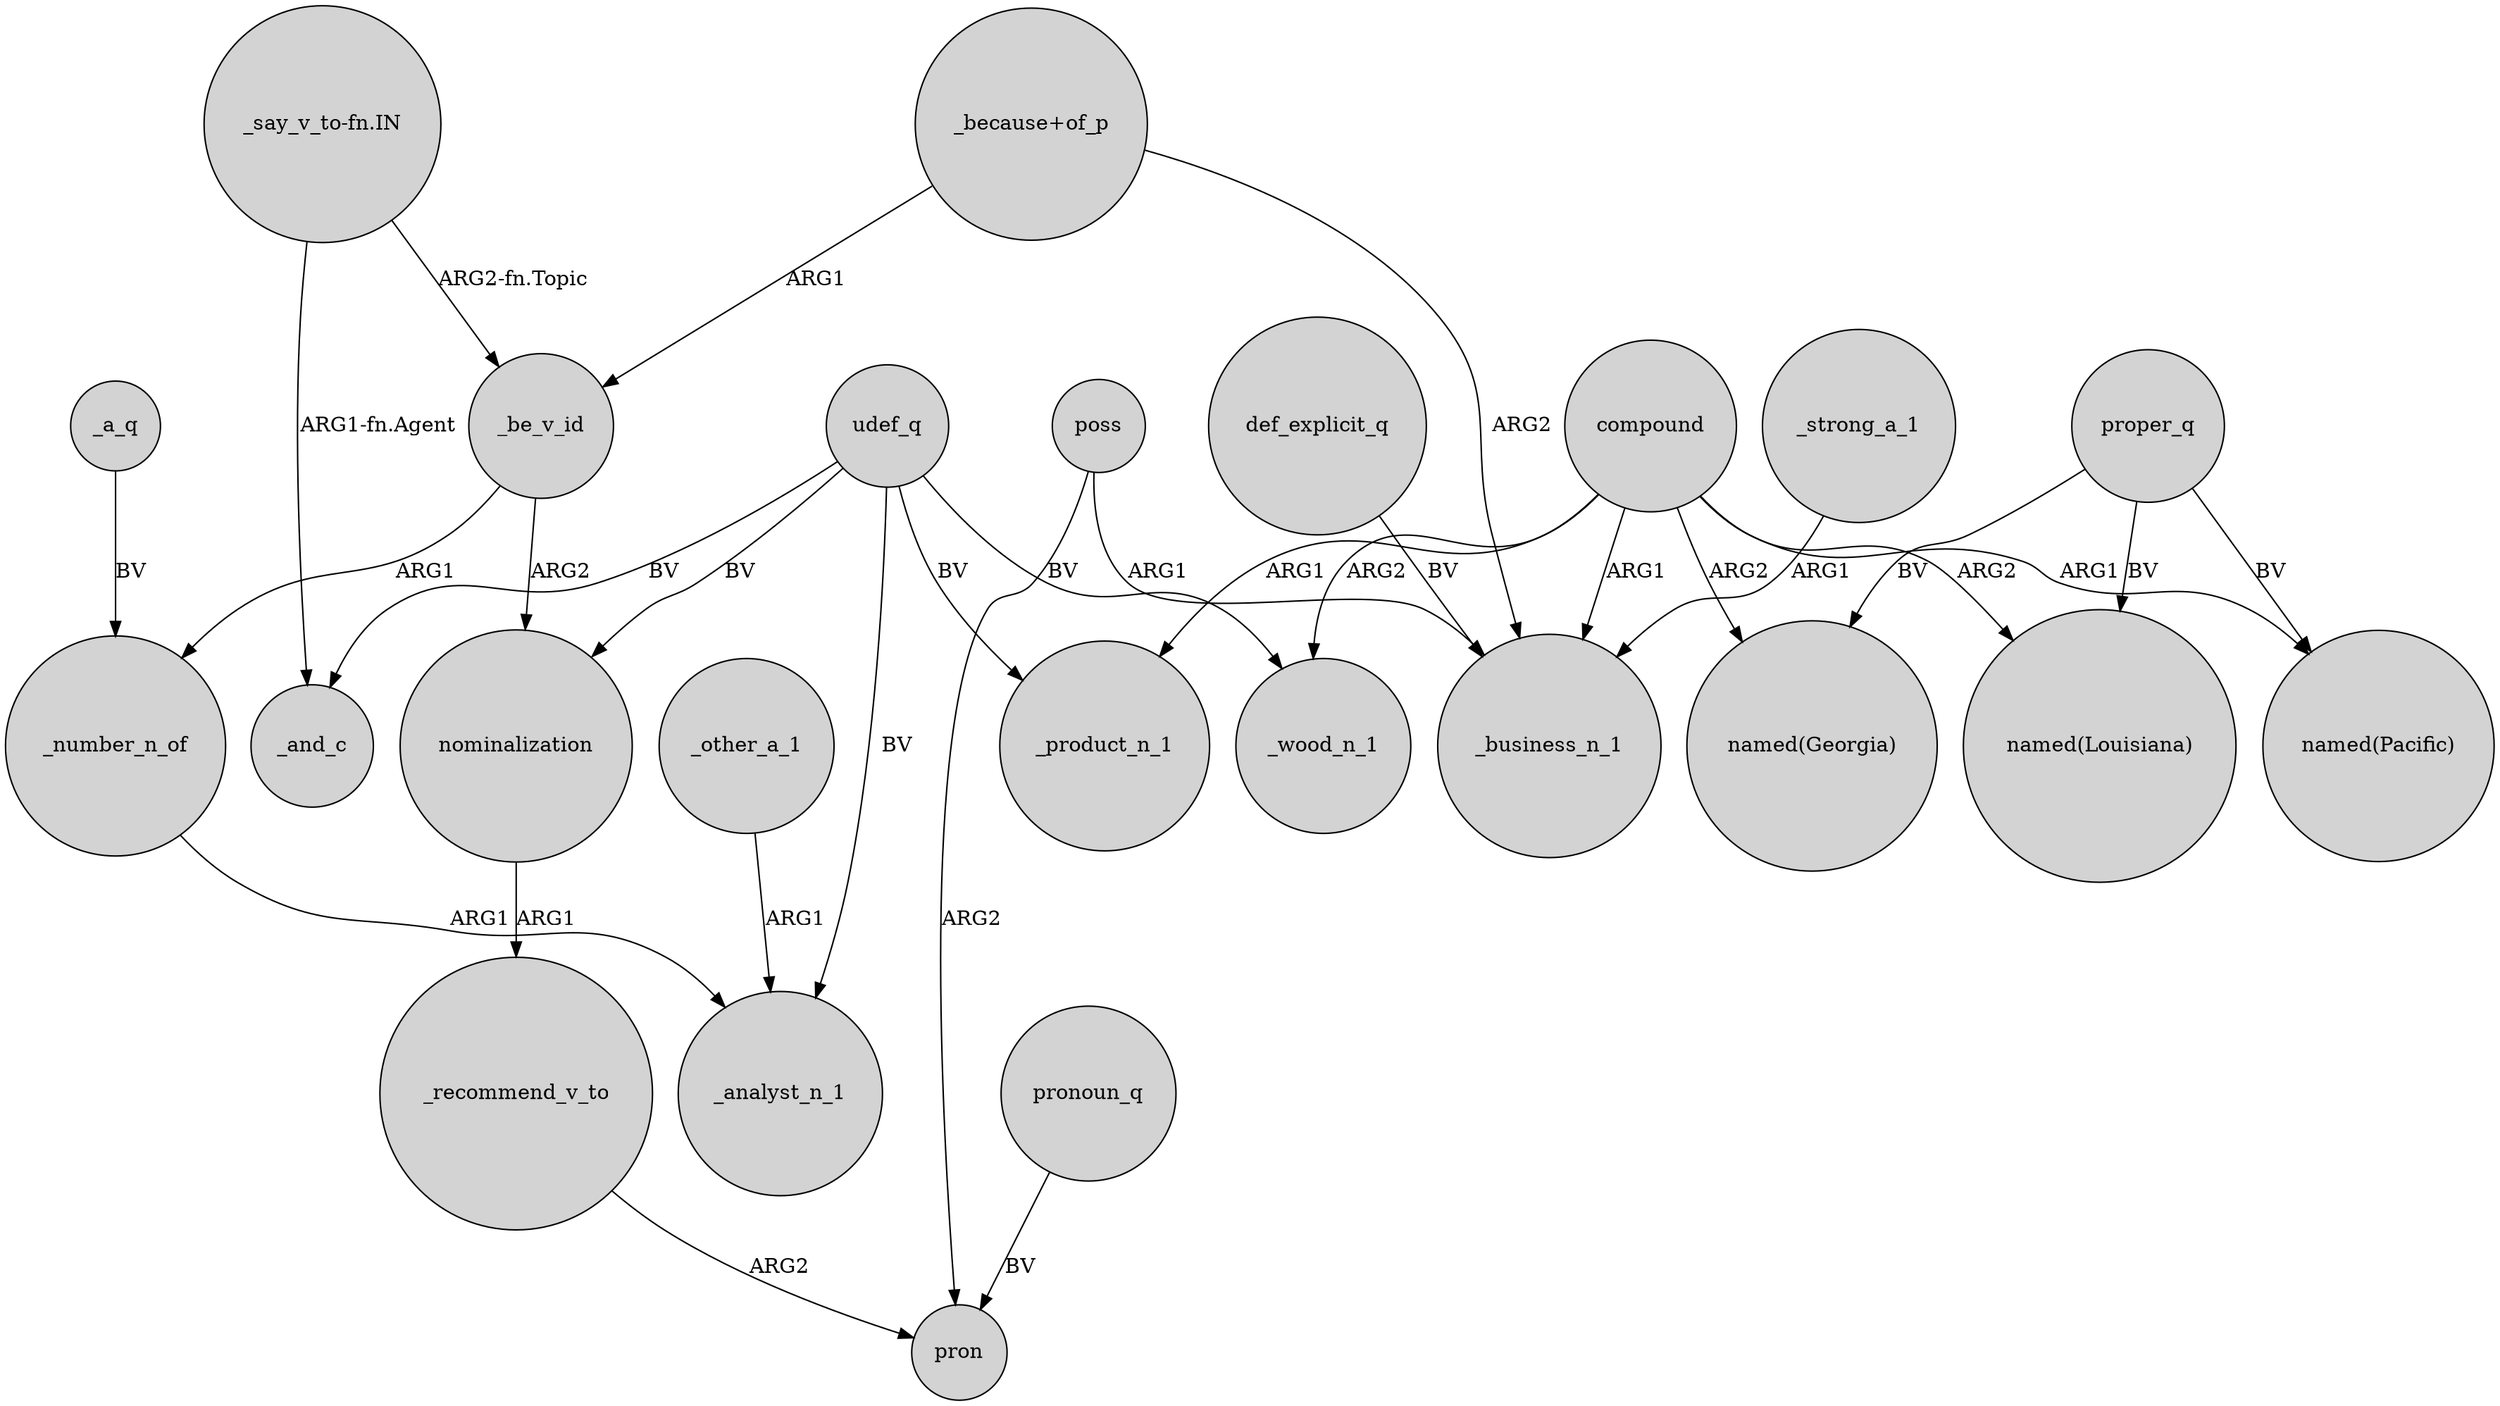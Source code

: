 digraph {
	node [shape=circle style=filled]
	compound -> _product_n_1 [label=ARG1]
	_a_q -> _number_n_of [label=BV]
	"_say_v_to-fn.IN" -> _and_c [label="ARG1-fn.Agent"]
	poss -> pron [label=ARG2]
	"_because+of_p" -> _business_n_1 [label=ARG2]
	udef_q -> _wood_n_1 [label=BV]
	poss -> _business_n_1 [label=ARG1]
	nominalization -> _recommend_v_to [label=ARG1]
	compound -> "named(Georgia)" [label=ARG2]
	"_because+of_p" -> _be_v_id [label=ARG1]
	"_say_v_to-fn.IN" -> _be_v_id [label="ARG2-fn.Topic"]
	_strong_a_1 -> _business_n_1 [label=ARG1]
	_be_v_id -> _number_n_of [label=ARG1]
	pronoun_q -> pron [label=BV]
	proper_q -> "named(Louisiana)" [label=BV]
	compound -> _business_n_1 [label=ARG1]
	compound -> "named(Louisiana)" [label=ARG2]
	_be_v_id -> nominalization [label=ARG2]
	_other_a_1 -> _analyst_n_1 [label=ARG1]
	udef_q -> nominalization [label=BV]
	udef_q -> _product_n_1 [label=BV]
	proper_q -> "named(Georgia)" [label=BV]
	compound -> _wood_n_1 [label=ARG2]
	proper_q -> "named(Pacific)" [label=BV]
	_recommend_v_to -> pron [label=ARG2]
	_number_n_of -> _analyst_n_1 [label=ARG1]
	udef_q -> _and_c [label=BV]
	compound -> "named(Pacific)" [label=ARG1]
	udef_q -> _analyst_n_1 [label=BV]
	def_explicit_q -> _business_n_1 [label=BV]
}
